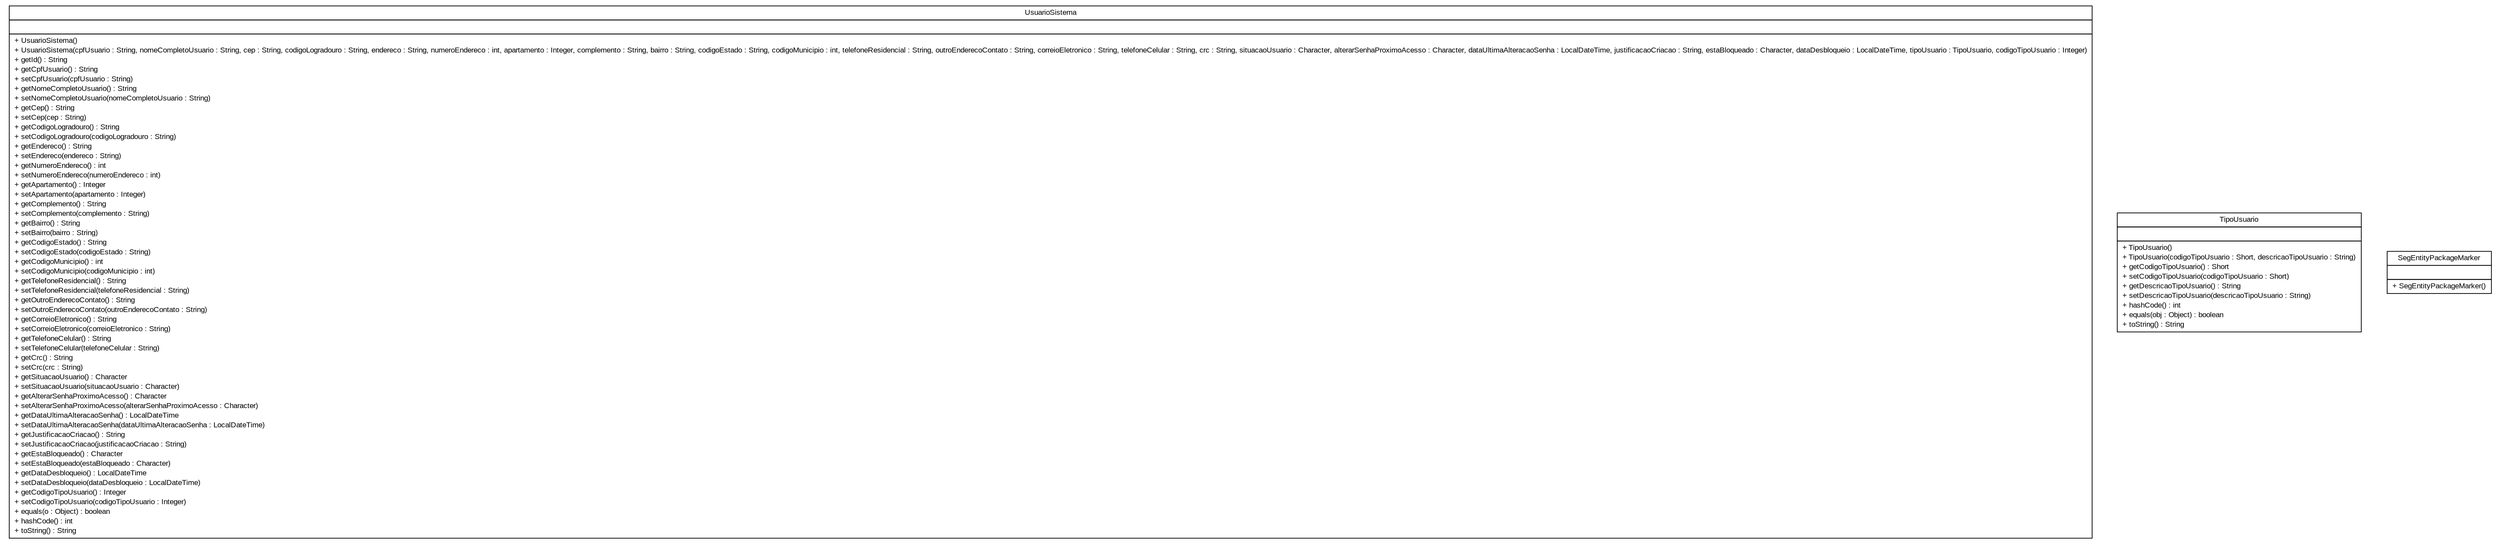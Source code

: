 #!/usr/local/bin/dot
#
# Class diagram 
# Generated by UMLGraph version R5_6 (http://www.umlgraph.org/)
#

digraph G {
	edge [fontname="arial",fontsize=10,labelfontname="arial",labelfontsize=10];
	node [fontname="arial",fontsize=10,shape=plaintext];
	nodesep=0.25;
	ranksep=0.5;
	// br.gov.to.sefaz.seg.persistence.entity.UsuarioSistema
	c9456 [label=<<table title="br.gov.to.sefaz.seg.persistence.entity.UsuarioSistema" border="0" cellborder="1" cellspacing="0" cellpadding="2" port="p" href="./UsuarioSistema.html">
		<tr><td><table border="0" cellspacing="0" cellpadding="1">
<tr><td align="center" balign="center"> UsuarioSistema </td></tr>
		</table></td></tr>
		<tr><td><table border="0" cellspacing="0" cellpadding="1">
<tr><td align="left" balign="left">  </td></tr>
		</table></td></tr>
		<tr><td><table border="0" cellspacing="0" cellpadding="1">
<tr><td align="left" balign="left"> + UsuarioSistema() </td></tr>
<tr><td align="left" balign="left"> + UsuarioSistema(cpfUsuario : String, nomeCompletoUsuario : String, cep : String, codigoLogradouro : String, endereco : String, numeroEndereco : int, apartamento : Integer, complemento : String, bairro : String, codigoEstado : String, codigoMunicipio : int, telefoneResidencial : String, outroEnderecoContato : String, correioEletronico : String, telefoneCelular : String, crc : String, situacaoUsuario : Character, alterarSenhaProximoAcesso : Character, dataUltimaAlteracaoSenha : LocalDateTime, justificacaoCriacao : String, estaBloqueado : Character, dataDesbloqueio : LocalDateTime, tipoUsuario : TipoUsuario, codigoTipoUsuario : Integer) </td></tr>
<tr><td align="left" balign="left"> + getId() : String </td></tr>
<tr><td align="left" balign="left"> + getCpfUsuario() : String </td></tr>
<tr><td align="left" balign="left"> + setCpfUsuario(cpfUsuario : String) </td></tr>
<tr><td align="left" balign="left"> + getNomeCompletoUsuario() : String </td></tr>
<tr><td align="left" balign="left"> + setNomeCompletoUsuario(nomeCompletoUsuario : String) </td></tr>
<tr><td align="left" balign="left"> + getCep() : String </td></tr>
<tr><td align="left" balign="left"> + setCep(cep : String) </td></tr>
<tr><td align="left" balign="left"> + getCodigoLogradouro() : String </td></tr>
<tr><td align="left" balign="left"> + setCodigoLogradouro(codigoLogradouro : String) </td></tr>
<tr><td align="left" balign="left"> + getEndereco() : String </td></tr>
<tr><td align="left" balign="left"> + setEndereco(endereco : String) </td></tr>
<tr><td align="left" balign="left"> + getNumeroEndereco() : int </td></tr>
<tr><td align="left" balign="left"> + setNumeroEndereco(numeroEndereco : int) </td></tr>
<tr><td align="left" balign="left"> + getApartamento() : Integer </td></tr>
<tr><td align="left" balign="left"> + setApartamento(apartamento : Integer) </td></tr>
<tr><td align="left" balign="left"> + getComplemento() : String </td></tr>
<tr><td align="left" balign="left"> + setComplemento(complemento : String) </td></tr>
<tr><td align="left" balign="left"> + getBairro() : String </td></tr>
<tr><td align="left" balign="left"> + setBairro(bairro : String) </td></tr>
<tr><td align="left" balign="left"> + getCodigoEstado() : String </td></tr>
<tr><td align="left" balign="left"> + setCodigoEstado(codigoEstado : String) </td></tr>
<tr><td align="left" balign="left"> + getCodigoMunicipio() : int </td></tr>
<tr><td align="left" balign="left"> + setCodigoMunicipio(codigoMunicipio : int) </td></tr>
<tr><td align="left" balign="left"> + getTelefoneResidencial() : String </td></tr>
<tr><td align="left" balign="left"> + setTelefoneResidencial(telefoneResidencial : String) </td></tr>
<tr><td align="left" balign="left"> + getOutroEnderecoContato() : String </td></tr>
<tr><td align="left" balign="left"> + setOutroEnderecoContato(outroEnderecoContato : String) </td></tr>
<tr><td align="left" balign="left"> + getCorreioEletronico() : String </td></tr>
<tr><td align="left" balign="left"> + setCorreioEletronico(correioEletronico : String) </td></tr>
<tr><td align="left" balign="left"> + getTelefoneCelular() : String </td></tr>
<tr><td align="left" balign="left"> + setTelefoneCelular(telefoneCelular : String) </td></tr>
<tr><td align="left" balign="left"> + getCrc() : String </td></tr>
<tr><td align="left" balign="left"> + setCrc(crc : String) </td></tr>
<tr><td align="left" balign="left"> + getSituacaoUsuario() : Character </td></tr>
<tr><td align="left" balign="left"> + setSituacaoUsuario(situacaoUsuario : Character) </td></tr>
<tr><td align="left" balign="left"> + getAlterarSenhaProximoAcesso() : Character </td></tr>
<tr><td align="left" balign="left"> + setAlterarSenhaProximoAcesso(alterarSenhaProximoAcesso : Character) </td></tr>
<tr><td align="left" balign="left"> + getDataUltimaAlteracaoSenha() : LocalDateTime </td></tr>
<tr><td align="left" balign="left"> + setDataUltimaAlteracaoSenha(dataUltimaAlteracaoSenha : LocalDateTime) </td></tr>
<tr><td align="left" balign="left"> + getJustificacaoCriacao() : String </td></tr>
<tr><td align="left" balign="left"> + setJustificacaoCriacao(justificacaoCriacao : String) </td></tr>
<tr><td align="left" balign="left"> + getEstaBloqueado() : Character </td></tr>
<tr><td align="left" balign="left"> + setEstaBloqueado(estaBloqueado : Character) </td></tr>
<tr><td align="left" balign="left"> + getDataDesbloqueio() : LocalDateTime </td></tr>
<tr><td align="left" balign="left"> + setDataDesbloqueio(dataDesbloqueio : LocalDateTime) </td></tr>
<tr><td align="left" balign="left"> + getCodigoTipoUsuario() : Integer </td></tr>
<tr><td align="left" balign="left"> + setCodigoTipoUsuario(codigoTipoUsuario : Integer) </td></tr>
<tr><td align="left" balign="left"> + equals(o : Object) : boolean </td></tr>
<tr><td align="left" balign="left"> + hashCode() : int </td></tr>
<tr><td align="left" balign="left"> + toString() : String </td></tr>
		</table></td></tr>
		</table>>, URL="./UsuarioSistema.html", fontname="arial", fontcolor="black", fontsize=10.0];
	// br.gov.to.sefaz.seg.persistence.entity.TipoUsuario
	c9457 [label=<<table title="br.gov.to.sefaz.seg.persistence.entity.TipoUsuario" border="0" cellborder="1" cellspacing="0" cellpadding="2" port="p" href="./TipoUsuario.html">
		<tr><td><table border="0" cellspacing="0" cellpadding="1">
<tr><td align="center" balign="center"> TipoUsuario </td></tr>
		</table></td></tr>
		<tr><td><table border="0" cellspacing="0" cellpadding="1">
<tr><td align="left" balign="left">  </td></tr>
		</table></td></tr>
		<tr><td><table border="0" cellspacing="0" cellpadding="1">
<tr><td align="left" balign="left"> + TipoUsuario() </td></tr>
<tr><td align="left" balign="left"> + TipoUsuario(codigoTipoUsuario : Short, descricaoTipoUsuario : String) </td></tr>
<tr><td align="left" balign="left"> + getCodigoTipoUsuario() : Short </td></tr>
<tr><td align="left" balign="left"> + setCodigoTipoUsuario(codigoTipoUsuario : Short) </td></tr>
<tr><td align="left" balign="left"> + getDescricaoTipoUsuario() : String </td></tr>
<tr><td align="left" balign="left"> + setDescricaoTipoUsuario(descricaoTipoUsuario : String) </td></tr>
<tr><td align="left" balign="left"> + hashCode() : int </td></tr>
<tr><td align="left" balign="left"> + equals(obj : Object) : boolean </td></tr>
<tr><td align="left" balign="left"> + toString() : String </td></tr>
		</table></td></tr>
		</table>>, URL="./TipoUsuario.html", fontname="arial", fontcolor="black", fontsize=10.0];
	// br.gov.to.sefaz.seg.persistence.entity.SegEntityPackageMarker
	c9458 [label=<<table title="br.gov.to.sefaz.seg.persistence.entity.SegEntityPackageMarker" border="0" cellborder="1" cellspacing="0" cellpadding="2" port="p" href="./SegEntityPackageMarker.html">
		<tr><td><table border="0" cellspacing="0" cellpadding="1">
<tr><td align="center" balign="center"> SegEntityPackageMarker </td></tr>
		</table></td></tr>
		<tr><td><table border="0" cellspacing="0" cellpadding="1">
<tr><td align="left" balign="left">  </td></tr>
		</table></td></tr>
		<tr><td><table border="0" cellspacing="0" cellpadding="1">
<tr><td align="left" balign="left"> + SegEntityPackageMarker() </td></tr>
		</table></td></tr>
		</table>>, URL="./SegEntityPackageMarker.html", fontname="arial", fontcolor="black", fontsize=10.0];
}

